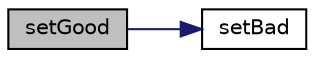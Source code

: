 digraph "setGood"
{
  bgcolor="transparent";
  edge [fontname="Helvetica",fontsize="10",labelfontname="Helvetica",labelfontsize="10"];
  node [fontname="Helvetica",fontsize="10",shape=record];
  rankdir="LR";
  Node1 [label="setGood",height=0.2,width=0.4,color="black", fillcolor="grey75", style="filled" fontcolor="black"];
  Node1 -> Node2 [color="midnightblue",fontsize="10",style="solid",fontname="Helvetica"];
  Node2 [label="setBad",height=0.2,width=0.4,color="black",URL="$classFoam_1_1IOstream.html#a638b33dd25b3cd8ea7e846f04fd6a6a3",tooltip="Set stream to be bad. "];
}

